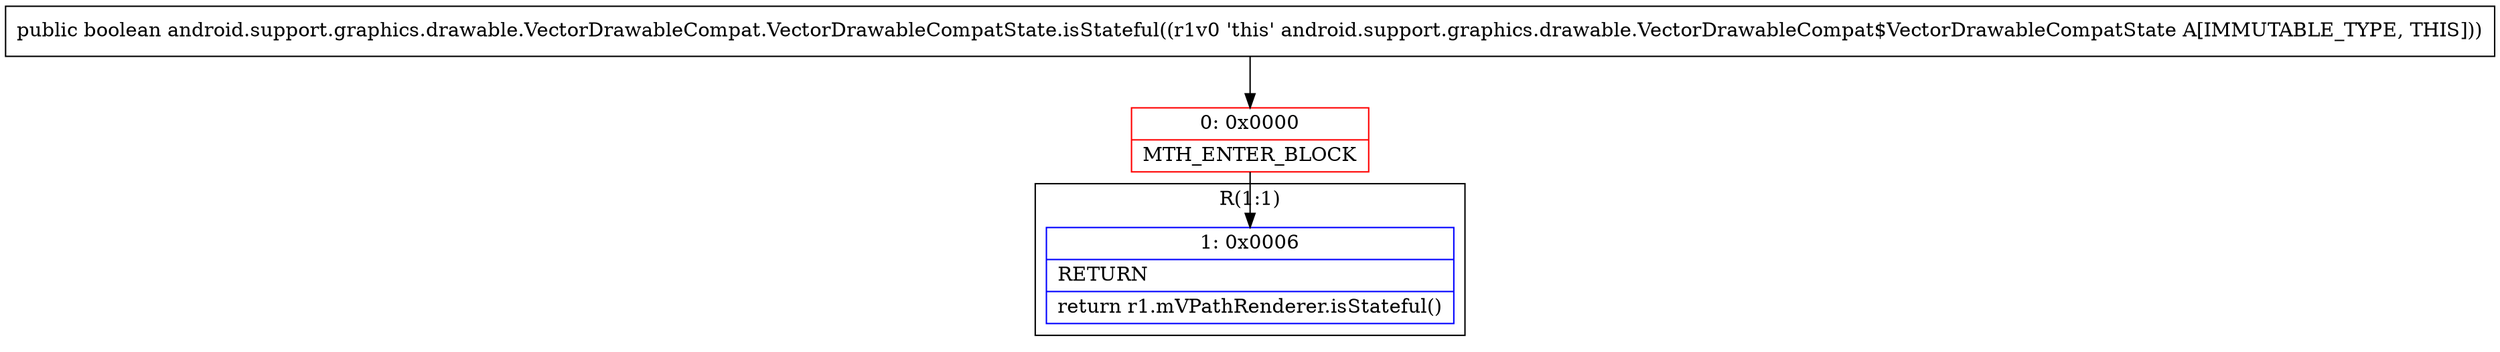 digraph "CFG forandroid.support.graphics.drawable.VectorDrawableCompat.VectorDrawableCompatState.isStateful()Z" {
subgraph cluster_Region_58112030 {
label = "R(1:1)";
node [shape=record,color=blue];
Node_1 [shape=record,label="{1\:\ 0x0006|RETURN\l|return r1.mVPathRenderer.isStateful()\l}"];
}
Node_0 [shape=record,color=red,label="{0\:\ 0x0000|MTH_ENTER_BLOCK\l}"];
MethodNode[shape=record,label="{public boolean android.support.graphics.drawable.VectorDrawableCompat.VectorDrawableCompatState.isStateful((r1v0 'this' android.support.graphics.drawable.VectorDrawableCompat$VectorDrawableCompatState A[IMMUTABLE_TYPE, THIS])) }"];
MethodNode -> Node_0;
Node_0 -> Node_1;
}


